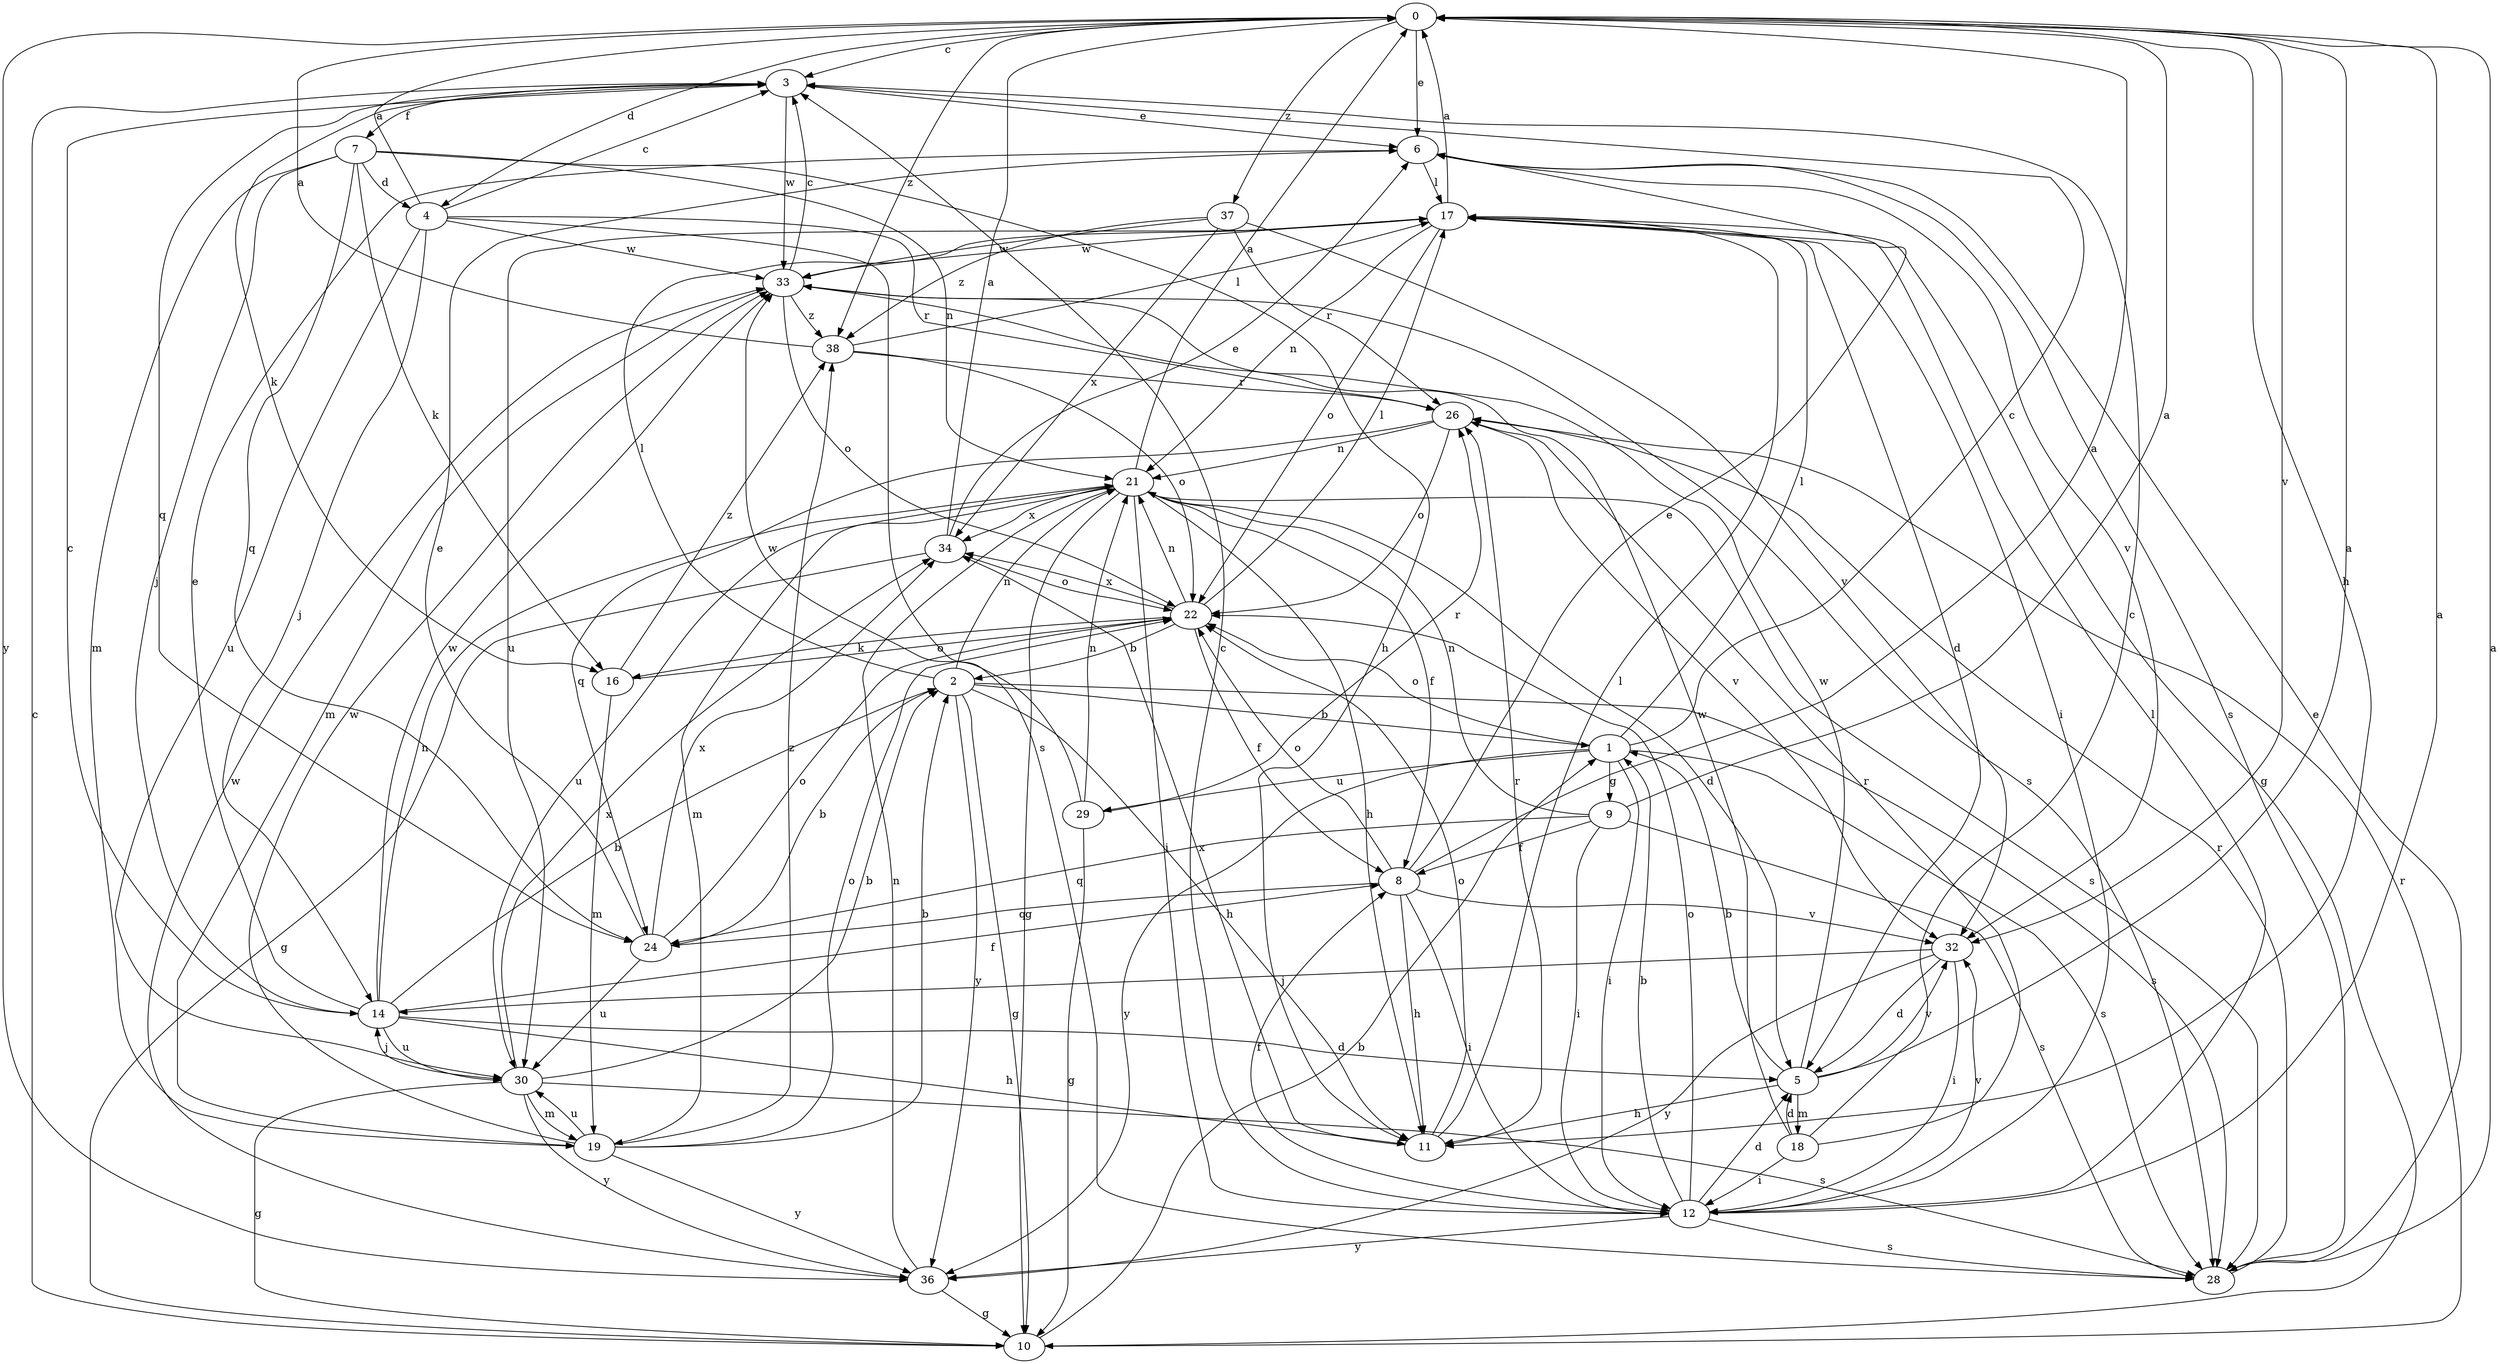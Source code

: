 strict digraph  {
0;
1;
2;
3;
4;
5;
6;
7;
8;
9;
10;
11;
12;
14;
16;
17;
18;
19;
21;
22;
24;
26;
28;
29;
30;
32;
33;
34;
36;
37;
38;
0 -> 3  [label=c];
0 -> 4  [label=d];
0 -> 6  [label=e];
0 -> 11  [label=h];
0 -> 32  [label=v];
0 -> 36  [label=y];
0 -> 37  [label=z];
0 -> 38  [label=z];
1 -> 3  [label=c];
1 -> 9  [label=g];
1 -> 12  [label=i];
1 -> 17  [label=l];
1 -> 22  [label=o];
1 -> 28  [label=s];
1 -> 29  [label=u];
1 -> 36  [label=y];
2 -> 1  [label=b];
2 -> 10  [label=g];
2 -> 11  [label=h];
2 -> 17  [label=l];
2 -> 21  [label=n];
2 -> 28  [label=s];
2 -> 36  [label=y];
3 -> 6  [label=e];
3 -> 7  [label=f];
3 -> 16  [label=k];
3 -> 24  [label=q];
3 -> 33  [label=w];
4 -> 0  [label=a];
4 -> 3  [label=c];
4 -> 14  [label=j];
4 -> 26  [label=r];
4 -> 28  [label=s];
4 -> 30  [label=u];
4 -> 33  [label=w];
5 -> 0  [label=a];
5 -> 1  [label=b];
5 -> 11  [label=h];
5 -> 18  [label=m];
5 -> 32  [label=v];
5 -> 33  [label=w];
6 -> 17  [label=l];
6 -> 28  [label=s];
6 -> 32  [label=v];
7 -> 4  [label=d];
7 -> 11  [label=h];
7 -> 14  [label=j];
7 -> 16  [label=k];
7 -> 19  [label=m];
7 -> 21  [label=n];
7 -> 24  [label=q];
8 -> 0  [label=a];
8 -> 6  [label=e];
8 -> 11  [label=h];
8 -> 12  [label=i];
8 -> 22  [label=o];
8 -> 24  [label=q];
8 -> 32  [label=v];
9 -> 0  [label=a];
9 -> 8  [label=f];
9 -> 12  [label=i];
9 -> 21  [label=n];
9 -> 24  [label=q];
9 -> 28  [label=s];
10 -> 1  [label=b];
10 -> 3  [label=c];
10 -> 26  [label=r];
11 -> 17  [label=l];
11 -> 22  [label=o];
11 -> 26  [label=r];
11 -> 34  [label=x];
12 -> 0  [label=a];
12 -> 1  [label=b];
12 -> 3  [label=c];
12 -> 5  [label=d];
12 -> 8  [label=f];
12 -> 17  [label=l];
12 -> 22  [label=o];
12 -> 28  [label=s];
12 -> 32  [label=v];
12 -> 36  [label=y];
14 -> 2  [label=b];
14 -> 3  [label=c];
14 -> 5  [label=d];
14 -> 6  [label=e];
14 -> 8  [label=f];
14 -> 11  [label=h];
14 -> 21  [label=n];
14 -> 30  [label=u];
14 -> 33  [label=w];
16 -> 19  [label=m];
16 -> 22  [label=o];
16 -> 38  [label=z];
17 -> 0  [label=a];
17 -> 5  [label=d];
17 -> 10  [label=g];
17 -> 12  [label=i];
17 -> 21  [label=n];
17 -> 22  [label=o];
17 -> 30  [label=u];
17 -> 33  [label=w];
18 -> 3  [label=c];
18 -> 5  [label=d];
18 -> 12  [label=i];
18 -> 26  [label=r];
18 -> 33  [label=w];
19 -> 2  [label=b];
19 -> 22  [label=o];
19 -> 30  [label=u];
19 -> 33  [label=w];
19 -> 36  [label=y];
19 -> 38  [label=z];
21 -> 0  [label=a];
21 -> 5  [label=d];
21 -> 8  [label=f];
21 -> 10  [label=g];
21 -> 11  [label=h];
21 -> 12  [label=i];
21 -> 19  [label=m];
21 -> 28  [label=s];
21 -> 30  [label=u];
21 -> 34  [label=x];
22 -> 2  [label=b];
22 -> 8  [label=f];
22 -> 16  [label=k];
22 -> 17  [label=l];
22 -> 21  [label=n];
22 -> 34  [label=x];
24 -> 2  [label=b];
24 -> 6  [label=e];
24 -> 22  [label=o];
24 -> 30  [label=u];
24 -> 34  [label=x];
26 -> 21  [label=n];
26 -> 22  [label=o];
26 -> 24  [label=q];
26 -> 32  [label=v];
28 -> 0  [label=a];
28 -> 6  [label=e];
28 -> 26  [label=r];
29 -> 10  [label=g];
29 -> 21  [label=n];
29 -> 26  [label=r];
29 -> 33  [label=w];
30 -> 2  [label=b];
30 -> 10  [label=g];
30 -> 14  [label=j];
30 -> 19  [label=m];
30 -> 28  [label=s];
30 -> 34  [label=x];
30 -> 36  [label=y];
32 -> 5  [label=d];
32 -> 12  [label=i];
32 -> 14  [label=j];
32 -> 36  [label=y];
33 -> 3  [label=c];
33 -> 19  [label=m];
33 -> 22  [label=o];
33 -> 28  [label=s];
33 -> 38  [label=z];
34 -> 0  [label=a];
34 -> 6  [label=e];
34 -> 10  [label=g];
34 -> 22  [label=o];
36 -> 10  [label=g];
36 -> 21  [label=n];
36 -> 33  [label=w];
37 -> 26  [label=r];
37 -> 32  [label=v];
37 -> 33  [label=w];
37 -> 34  [label=x];
37 -> 38  [label=z];
38 -> 0  [label=a];
38 -> 17  [label=l];
38 -> 22  [label=o];
38 -> 26  [label=r];
}
